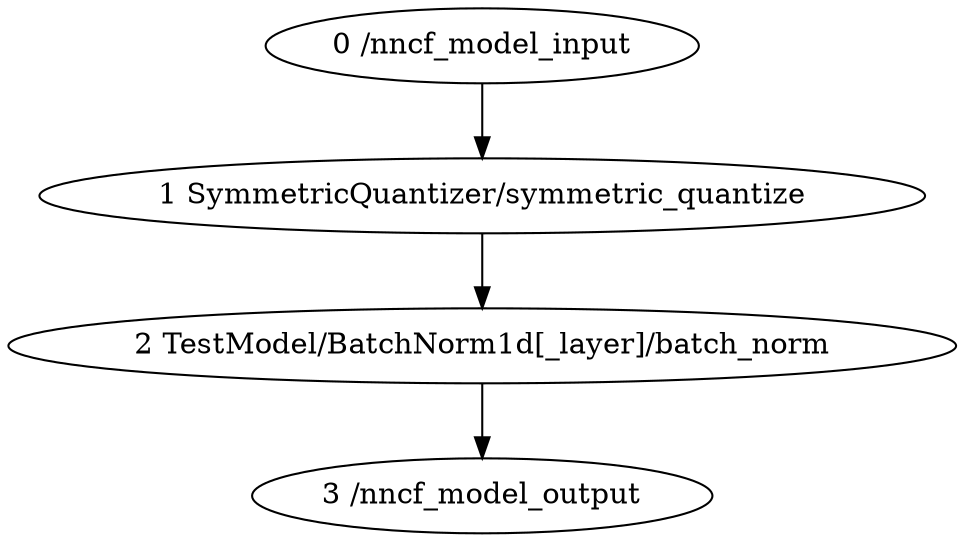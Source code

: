 strict digraph  {
"0 /nncf_model_input" [id=0, scope="", type=nncf_model_input];
"1 SymmetricQuantizer/symmetric_quantize" [id=1, scope=SymmetricQuantizer, type=symmetric_quantize];
"2 TestModel/BatchNorm1d[_layer]/batch_norm" [id=2, scope="TestModel/BatchNorm1d[_layer]", type=batch_norm];
"3 /nncf_model_output" [id=3, scope="", type=nncf_model_output];
"0 /nncf_model_input" -> "1 SymmetricQuantizer/symmetric_quantize";
"1 SymmetricQuantizer/symmetric_quantize" -> "2 TestModel/BatchNorm1d[_layer]/batch_norm";
"2 TestModel/BatchNorm1d[_layer]/batch_norm" -> "3 /nncf_model_output";
}
